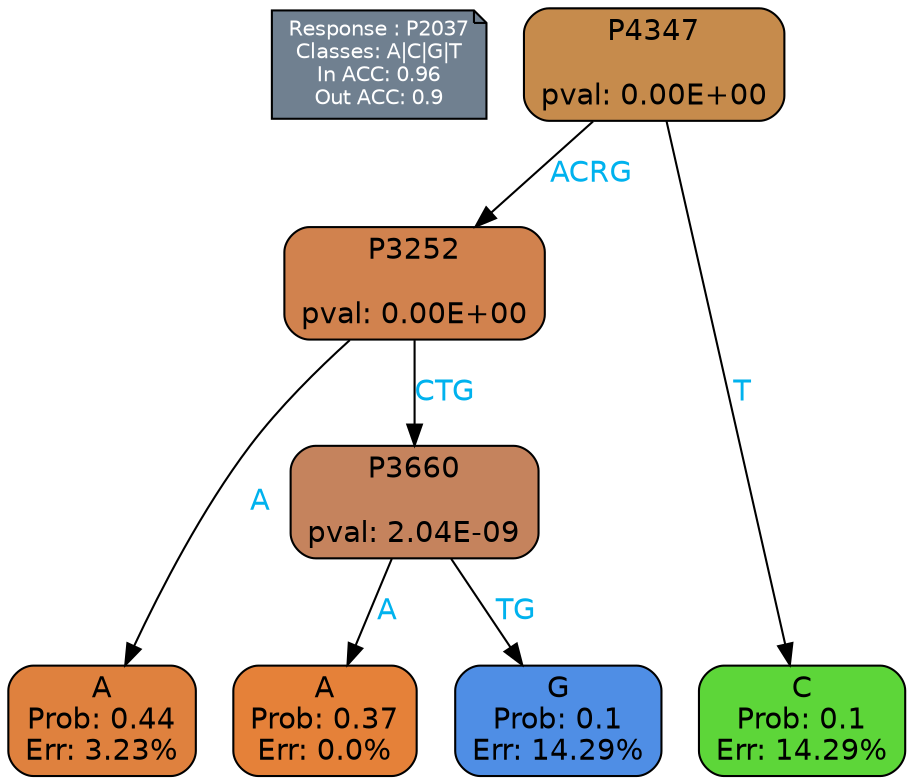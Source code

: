 digraph Tree {
node [shape=box, style="filled, rounded", color="black", fontname=helvetica] ;
graph [ranksep=equally, splines=polylines, bgcolor=transparent, dpi=600] ;
edge [fontname=helvetica] ;
LEGEND [label="Response : P2037
Classes: A|C|G|T
In ACC: 0.96
Out ACC: 0.9
",shape=note,align=left,style=filled,fillcolor="slategray",fontcolor="white",fontsize=10];1 [label="P4347

pval: 0.00E+00", fillcolor="#c68b4c"] ;
2 [label="P3252

pval: 0.00E+00", fillcolor="#d1824e"] ;
3 [label="A
Prob: 0.44
Err: 3.23%", fillcolor="#df813e"] ;
4 [label="P3660

pval: 2.04E-09", fillcolor="#c5835d"] ;
5 [label="A
Prob: 0.37
Err: 0.0%", fillcolor="#e58139"] ;
6 [label="G
Prob: 0.1
Err: 14.29%", fillcolor="#4f8ee5"] ;
7 [label="C
Prob: 0.1
Err: 14.29%", fillcolor="#5dd639"] ;
1 -> 2 [label="ACRG",fontcolor=deepskyblue2] ;
1 -> 7 [label="T",fontcolor=deepskyblue2] ;
2 -> 3 [label="A",fontcolor=deepskyblue2] ;
2 -> 4 [label="CTG",fontcolor=deepskyblue2] ;
4 -> 5 [label="A",fontcolor=deepskyblue2] ;
4 -> 6 [label="TG",fontcolor=deepskyblue2] ;
{rank = same; 3;5;6;7;}{rank = same; LEGEND;1;}}